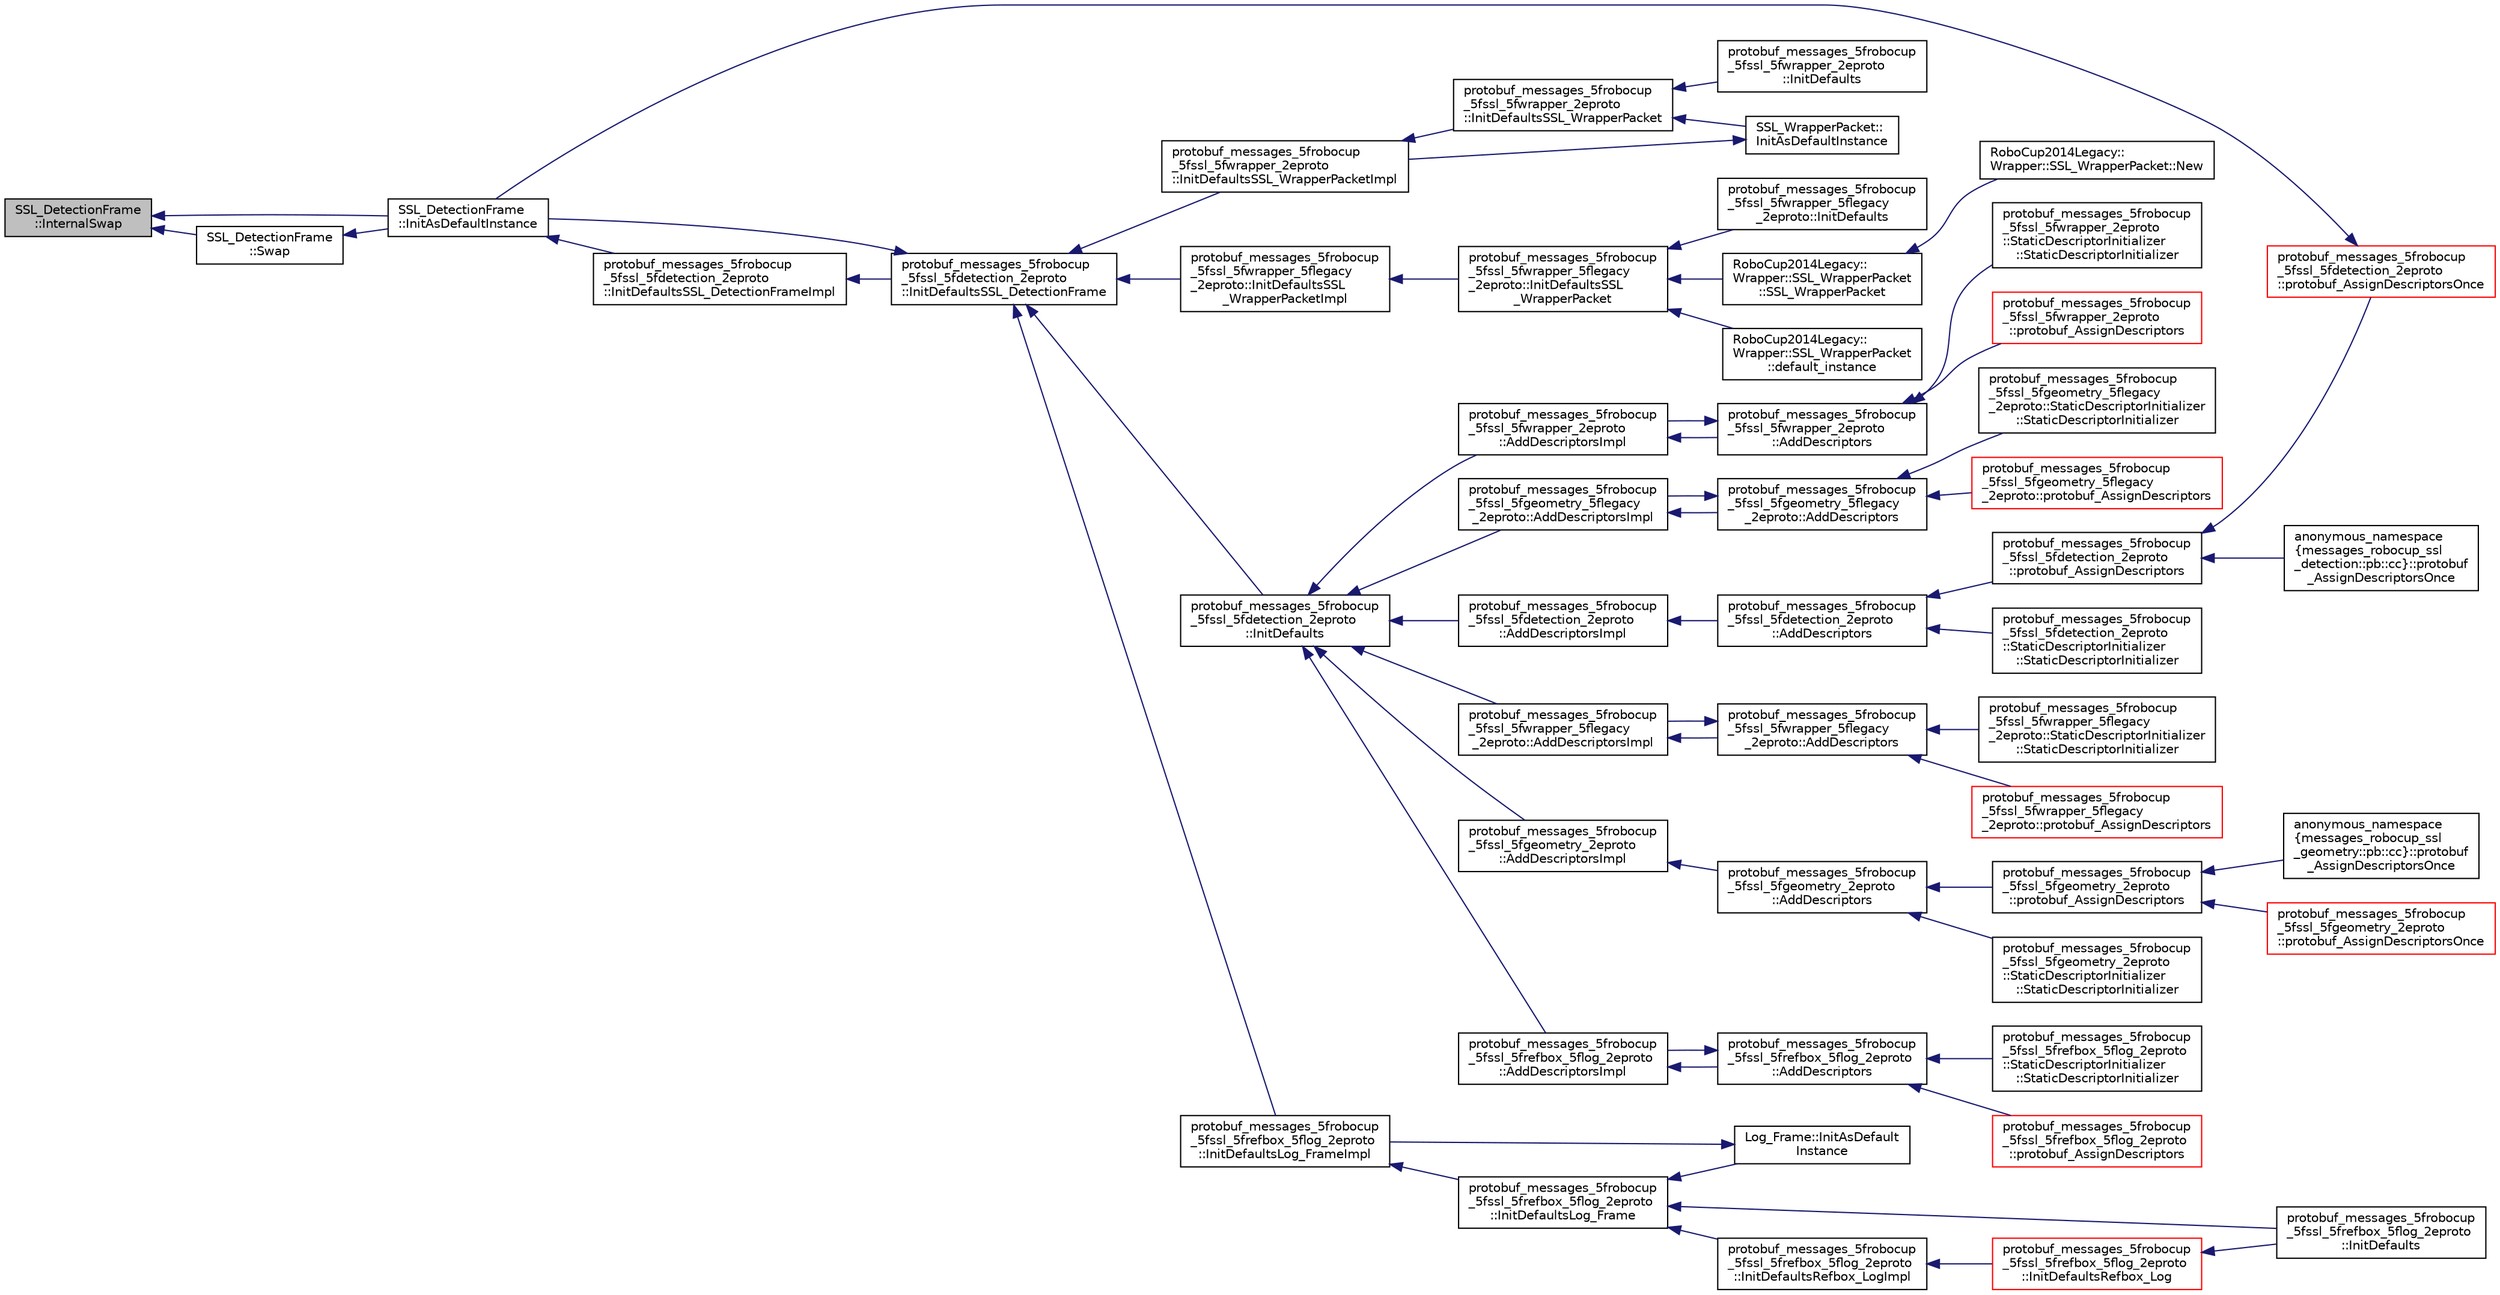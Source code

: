 digraph "SSL_DetectionFrame::InternalSwap"
{
 // INTERACTIVE_SVG=YES
  edge [fontname="Helvetica",fontsize="10",labelfontname="Helvetica",labelfontsize="10"];
  node [fontname="Helvetica",fontsize="10",shape=record];
  rankdir="LR";
  Node1 [label="SSL_DetectionFrame\l::InternalSwap",height=0.2,width=0.4,color="black", fillcolor="grey75", style="filled", fontcolor="black"];
  Node1 -> Node2 [dir="back",color="midnightblue",fontsize="10",style="solid",fontname="Helvetica"];
  Node2 [label="SSL_DetectionFrame\l::InitAsDefaultInstance",height=0.2,width=0.4,color="black", fillcolor="white", style="filled",URL="$d3/dd1/class_s_s_l___detection_frame.html#a9b382e9282b41601ed3f573ef3034714"];
  Node2 -> Node3 [dir="back",color="midnightblue",fontsize="10",style="solid",fontname="Helvetica"];
  Node3 [label="protobuf_messages_5frobocup\l_5fssl_5fdetection_2eproto\l::InitDefaultsSSL_DetectionFrameImpl",height=0.2,width=0.4,color="black", fillcolor="white", style="filled",URL="$da/d58/namespaceprotobuf__messages__5frobocup__5fssl__5fdetection__2eproto.html#abcda01c698ceea69b866bcd77daf6ac7"];
  Node3 -> Node4 [dir="back",color="midnightblue",fontsize="10",style="solid",fontname="Helvetica"];
  Node4 [label="protobuf_messages_5frobocup\l_5fssl_5fdetection_2eproto\l::InitDefaultsSSL_DetectionFrame",height=0.2,width=0.4,color="black", fillcolor="white", style="filled",URL="$da/d58/namespaceprotobuf__messages__5frobocup__5fssl__5fdetection__2eproto.html#aac7e92818d7edf9b3e9276b4e7233458"];
  Node4 -> Node2 [dir="back",color="midnightblue",fontsize="10",style="solid",fontname="Helvetica"];
  Node4 -> Node5 [dir="back",color="midnightblue",fontsize="10",style="solid",fontname="Helvetica"];
  Node5 [label="protobuf_messages_5frobocup\l_5fssl_5fdetection_2eproto\l::InitDefaults",height=0.2,width=0.4,color="black", fillcolor="white", style="filled",URL="$da/d58/namespaceprotobuf__messages__5frobocup__5fssl__5fdetection__2eproto.html#a623b69f0469a599a08aef7a053ca186b"];
  Node5 -> Node6 [dir="back",color="midnightblue",fontsize="10",style="solid",fontname="Helvetica"];
  Node6 [label="protobuf_messages_5frobocup\l_5fssl_5fdetection_2eproto\l::AddDescriptorsImpl",height=0.2,width=0.4,color="black", fillcolor="white", style="filled",URL="$da/d58/namespaceprotobuf__messages__5frobocup__5fssl__5fdetection__2eproto.html#a8b270bfa704ad1004deb0cd81179193c"];
  Node6 -> Node7 [dir="back",color="midnightblue",fontsize="10",style="solid",fontname="Helvetica"];
  Node7 [label="protobuf_messages_5frobocup\l_5fssl_5fdetection_2eproto\l::AddDescriptors",height=0.2,width=0.4,color="black", fillcolor="white", style="filled",URL="$da/d58/namespaceprotobuf__messages__5frobocup__5fssl__5fdetection__2eproto.html#a46b3ad327f8a65123456885780d9ce51"];
  Node7 -> Node8 [dir="back",color="midnightblue",fontsize="10",style="solid",fontname="Helvetica"];
  Node8 [label="protobuf_messages_5frobocup\l_5fssl_5fdetection_2eproto\l::protobuf_AssignDescriptors",height=0.2,width=0.4,color="black", fillcolor="white", style="filled",URL="$da/d58/namespaceprotobuf__messages__5frobocup__5fssl__5fdetection__2eproto.html#ab9f9ee3bd3a082e427d81ddf173b6c77"];
  Node8 -> Node9 [dir="back",color="midnightblue",fontsize="10",style="solid",fontname="Helvetica"];
  Node9 [label="anonymous_namespace\l\{messages_robocup_ssl\l_detection::pb::cc\}::protobuf\l_AssignDescriptorsOnce",height=0.2,width=0.4,color="black", fillcolor="white", style="filled",URL="$d6/dd8/namespaceanonymous__namespace_02messages__robocup__ssl__detection_8pb_8cc_03.html#a781e2325bf540877cf4f95a939a58263"];
  Node8 -> Node10 [dir="back",color="midnightblue",fontsize="10",style="solid",fontname="Helvetica"];
  Node10 [label="protobuf_messages_5frobocup\l_5fssl_5fdetection_2eproto\l::protobuf_AssignDescriptorsOnce",height=0.2,width=0.4,color="red", fillcolor="white", style="filled",URL="$da/d58/namespaceprotobuf__messages__5frobocup__5fssl__5fdetection__2eproto.html#ad8e01c092f9d19f10232e01c40fce1aa"];
  Node10 -> Node2 [dir="back",color="midnightblue",fontsize="10",style="solid",fontname="Helvetica"];
  Node7 -> Node11 [dir="back",color="midnightblue",fontsize="10",style="solid",fontname="Helvetica"];
  Node11 [label="protobuf_messages_5frobocup\l_5fssl_5fdetection_2eproto\l::StaticDescriptorInitializer\l::StaticDescriptorInitializer",height=0.2,width=0.4,color="black", fillcolor="white", style="filled",URL="$de/d32/structprotobuf__messages__5frobocup__5fssl__5fdetection__2eproto_1_1_static_descriptor_initializer.html#a0a5174f0e3470a1141c004dda9f490a4"];
  Node5 -> Node12 [dir="back",color="midnightblue",fontsize="10",style="solid",fontname="Helvetica"];
  Node12 [label="protobuf_messages_5frobocup\l_5fssl_5fgeometry_2eproto\l::AddDescriptorsImpl",height=0.2,width=0.4,color="black", fillcolor="white", style="filled",URL="$d4/d2b/namespaceprotobuf__messages__5frobocup__5fssl__5fgeometry__2eproto.html#a1417be0b6fca2575ef170c61b6675a0c"];
  Node12 -> Node13 [dir="back",color="midnightblue",fontsize="10",style="solid",fontname="Helvetica"];
  Node13 [label="protobuf_messages_5frobocup\l_5fssl_5fgeometry_2eproto\l::AddDescriptors",height=0.2,width=0.4,color="black", fillcolor="white", style="filled",URL="$d4/d2b/namespaceprotobuf__messages__5frobocup__5fssl__5fgeometry__2eproto.html#a4c5109daf63949a17a1a516ded791b41"];
  Node13 -> Node14 [dir="back",color="midnightblue",fontsize="10",style="solid",fontname="Helvetica"];
  Node14 [label="protobuf_messages_5frobocup\l_5fssl_5fgeometry_2eproto\l::protobuf_AssignDescriptors",height=0.2,width=0.4,color="black", fillcolor="white", style="filled",URL="$d4/d2b/namespaceprotobuf__messages__5frobocup__5fssl__5fgeometry__2eproto.html#a4d3ff4b674f7cba1c6523a136ad4b76f"];
  Node14 -> Node15 [dir="back",color="midnightblue",fontsize="10",style="solid",fontname="Helvetica"];
  Node15 [label="anonymous_namespace\l\{messages_robocup_ssl\l_geometry::pb::cc\}::protobuf\l_AssignDescriptorsOnce",height=0.2,width=0.4,color="black", fillcolor="white", style="filled",URL="$dc/dd2/namespaceanonymous__namespace_02messages__robocup__ssl__geometry_8pb_8cc_03.html#adfa224c43768a879e03e391648e0e9d5"];
  Node14 -> Node16 [dir="back",color="midnightblue",fontsize="10",style="solid",fontname="Helvetica"];
  Node16 [label="protobuf_messages_5frobocup\l_5fssl_5fgeometry_2eproto\l::protobuf_AssignDescriptorsOnce",height=0.2,width=0.4,color="red", fillcolor="white", style="filled",URL="$d4/d2b/namespaceprotobuf__messages__5frobocup__5fssl__5fgeometry__2eproto.html#a81e8b645220da98df323923b73eed9c1"];
  Node13 -> Node17 [dir="back",color="midnightblue",fontsize="10",style="solid",fontname="Helvetica"];
  Node17 [label="protobuf_messages_5frobocup\l_5fssl_5fgeometry_2eproto\l::StaticDescriptorInitializer\l::StaticDescriptorInitializer",height=0.2,width=0.4,color="black", fillcolor="white", style="filled",URL="$d8/d32/structprotobuf__messages__5frobocup__5fssl__5fgeometry__2eproto_1_1_static_descriptor_initializer.html#ab9d3c9cdb895f7d45895ba8a38d6f89f"];
  Node5 -> Node18 [dir="back",color="midnightblue",fontsize="10",style="solid",fontname="Helvetica"];
  Node18 [label="protobuf_messages_5frobocup\l_5fssl_5frefbox_5flog_2eproto\l::AddDescriptorsImpl",height=0.2,width=0.4,color="black", fillcolor="white", style="filled",URL="$d4/dad/namespaceprotobuf__messages__5frobocup__5fssl__5frefbox__5flog__2eproto.html#a4cc54d8cb777364ecd8f8d73de619333"];
  Node18 -> Node19 [dir="back",color="midnightblue",fontsize="10",style="solid",fontname="Helvetica"];
  Node19 [label="protobuf_messages_5frobocup\l_5fssl_5frefbox_5flog_2eproto\l::AddDescriptors",height=0.2,width=0.4,color="black", fillcolor="white", style="filled",URL="$d4/dad/namespaceprotobuf__messages__5frobocup__5fssl__5frefbox__5flog__2eproto.html#adb6e97ce1a856702e3ae475e3db4ec20"];
  Node19 -> Node20 [dir="back",color="midnightblue",fontsize="10",style="solid",fontname="Helvetica"];
  Node20 [label="protobuf_messages_5frobocup\l_5fssl_5frefbox_5flog_2eproto\l::protobuf_AssignDescriptors",height=0.2,width=0.4,color="red", fillcolor="white", style="filled",URL="$d4/dad/namespaceprotobuf__messages__5frobocup__5fssl__5frefbox__5flog__2eproto.html#ac70af3819b74b5edb139a5d892c1384e"];
  Node19 -> Node18 [dir="back",color="midnightblue",fontsize="10",style="solid",fontname="Helvetica"];
  Node19 -> Node21 [dir="back",color="midnightblue",fontsize="10",style="solid",fontname="Helvetica"];
  Node21 [label="protobuf_messages_5frobocup\l_5fssl_5frefbox_5flog_2eproto\l::StaticDescriptorInitializer\l::StaticDescriptorInitializer",height=0.2,width=0.4,color="black", fillcolor="white", style="filled",URL="$d8/d18/structprotobuf__messages__5frobocup__5fssl__5frefbox__5flog__2eproto_1_1_static_descriptor_initializer.html#adebde36eb871a1d0a03b1260f9f83cc5"];
  Node5 -> Node22 [dir="back",color="midnightblue",fontsize="10",style="solid",fontname="Helvetica"];
  Node22 [label="protobuf_messages_5frobocup\l_5fssl_5fwrapper_2eproto\l::AddDescriptorsImpl",height=0.2,width=0.4,color="black", fillcolor="white", style="filled",URL="$dd/db5/namespaceprotobuf__messages__5frobocup__5fssl__5fwrapper__2eproto.html#aef74cb4093f9075d0f79133232f934e5"];
  Node22 -> Node23 [dir="back",color="midnightblue",fontsize="10",style="solid",fontname="Helvetica"];
  Node23 [label="protobuf_messages_5frobocup\l_5fssl_5fwrapper_2eproto\l::AddDescriptors",height=0.2,width=0.4,color="black", fillcolor="white", style="filled",URL="$dd/db5/namespaceprotobuf__messages__5frobocup__5fssl__5fwrapper__2eproto.html#a6d69084baf4c2ec1e1087e313bd51c6c"];
  Node23 -> Node24 [dir="back",color="midnightblue",fontsize="10",style="solid",fontname="Helvetica"];
  Node24 [label="protobuf_messages_5frobocup\l_5fssl_5fwrapper_2eproto\l::protobuf_AssignDescriptors",height=0.2,width=0.4,color="red", fillcolor="white", style="filled",URL="$dd/db5/namespaceprotobuf__messages__5frobocup__5fssl__5fwrapper__2eproto.html#af4c7f8682d9de22ebe71197ce08cbef3"];
  Node23 -> Node22 [dir="back",color="midnightblue",fontsize="10",style="solid",fontname="Helvetica"];
  Node23 -> Node25 [dir="back",color="midnightblue",fontsize="10",style="solid",fontname="Helvetica"];
  Node25 [label="protobuf_messages_5frobocup\l_5fssl_5fwrapper_2eproto\l::StaticDescriptorInitializer\l::StaticDescriptorInitializer",height=0.2,width=0.4,color="black", fillcolor="white", style="filled",URL="$d9/dea/structprotobuf__messages__5frobocup__5fssl__5fwrapper__2eproto_1_1_static_descriptor_initializer.html#ac92c112f814e1d982bfb9bc556c0c906"];
  Node5 -> Node26 [dir="back",color="midnightblue",fontsize="10",style="solid",fontname="Helvetica"];
  Node26 [label="protobuf_messages_5frobocup\l_5fssl_5fgeometry_5flegacy\l_2eproto::AddDescriptorsImpl",height=0.2,width=0.4,color="black", fillcolor="white", style="filled",URL="$de/d4b/namespaceprotobuf__messages__5frobocup__5fssl__5fgeometry__5flegacy__2eproto.html#a23fe1f9cfacd0e411d7ab167c10b9279"];
  Node26 -> Node27 [dir="back",color="midnightblue",fontsize="10",style="solid",fontname="Helvetica"];
  Node27 [label="protobuf_messages_5frobocup\l_5fssl_5fgeometry_5flegacy\l_2eproto::AddDescriptors",height=0.2,width=0.4,color="black", fillcolor="white", style="filled",URL="$de/d4b/namespaceprotobuf__messages__5frobocup__5fssl__5fgeometry__5flegacy__2eproto.html#ab93a4b2f4ecd804bb944d898659f95d9"];
  Node27 -> Node28 [dir="back",color="midnightblue",fontsize="10",style="solid",fontname="Helvetica"];
  Node28 [label="protobuf_messages_5frobocup\l_5fssl_5fgeometry_5flegacy\l_2eproto::protobuf_AssignDescriptors",height=0.2,width=0.4,color="red", fillcolor="white", style="filled",URL="$de/d4b/namespaceprotobuf__messages__5frobocup__5fssl__5fgeometry__5flegacy__2eproto.html#abbe871c21f496d77d61666a99e4785fb"];
  Node27 -> Node26 [dir="back",color="midnightblue",fontsize="10",style="solid",fontname="Helvetica"];
  Node27 -> Node29 [dir="back",color="midnightblue",fontsize="10",style="solid",fontname="Helvetica"];
  Node29 [label="protobuf_messages_5frobocup\l_5fssl_5fgeometry_5flegacy\l_2eproto::StaticDescriptorInitializer\l::StaticDescriptorInitializer",height=0.2,width=0.4,color="black", fillcolor="white", style="filled",URL="$df/d20/structprotobuf__messages__5frobocup__5fssl__5fgeometry__5flegacy__2eproto_1_1_static_descriptor_initializer.html#a7cddc8c81ce898942e336d9820ecba69"];
  Node5 -> Node30 [dir="back",color="midnightblue",fontsize="10",style="solid",fontname="Helvetica"];
  Node30 [label="protobuf_messages_5frobocup\l_5fssl_5fwrapper_5flegacy\l_2eproto::AddDescriptorsImpl",height=0.2,width=0.4,color="black", fillcolor="white", style="filled",URL="$d6/de3/namespaceprotobuf__messages__5frobocup__5fssl__5fwrapper__5flegacy__2eproto.html#a656fc0a51aa128b2de08a2156fcbfbd3"];
  Node30 -> Node31 [dir="back",color="midnightblue",fontsize="10",style="solid",fontname="Helvetica"];
  Node31 [label="protobuf_messages_5frobocup\l_5fssl_5fwrapper_5flegacy\l_2eproto::AddDescriptors",height=0.2,width=0.4,color="black", fillcolor="white", style="filled",URL="$d6/de3/namespaceprotobuf__messages__5frobocup__5fssl__5fwrapper__5flegacy__2eproto.html#a8be635c20af48e8a4265181f2dc978e8"];
  Node31 -> Node32 [dir="back",color="midnightblue",fontsize="10",style="solid",fontname="Helvetica"];
  Node32 [label="protobuf_messages_5frobocup\l_5fssl_5fwrapper_5flegacy\l_2eproto::protobuf_AssignDescriptors",height=0.2,width=0.4,color="red", fillcolor="white", style="filled",URL="$d6/de3/namespaceprotobuf__messages__5frobocup__5fssl__5fwrapper__5flegacy__2eproto.html#ad6870add0fd8e5bec22593ac5253aefe"];
  Node31 -> Node30 [dir="back",color="midnightblue",fontsize="10",style="solid",fontname="Helvetica"];
  Node31 -> Node33 [dir="back",color="midnightblue",fontsize="10",style="solid",fontname="Helvetica"];
  Node33 [label="protobuf_messages_5frobocup\l_5fssl_5fwrapper_5flegacy\l_2eproto::StaticDescriptorInitializer\l::StaticDescriptorInitializer",height=0.2,width=0.4,color="black", fillcolor="white", style="filled",URL="$d0/d33/structprotobuf__messages__5frobocup__5fssl__5fwrapper__5flegacy__2eproto_1_1_static_descriptor_initializer.html#ae33d8b2281babb29d68a436543a0883f"];
  Node4 -> Node34 [dir="back",color="midnightblue",fontsize="10",style="solid",fontname="Helvetica"];
  Node34 [label="protobuf_messages_5frobocup\l_5fssl_5frefbox_5flog_2eproto\l::InitDefaultsLog_FrameImpl",height=0.2,width=0.4,color="black", fillcolor="white", style="filled",URL="$d4/dad/namespaceprotobuf__messages__5frobocup__5fssl__5frefbox__5flog__2eproto.html#abd9882c034981ae8ac1921514d48dde7"];
  Node34 -> Node35 [dir="back",color="midnightblue",fontsize="10",style="solid",fontname="Helvetica"];
  Node35 [label="protobuf_messages_5frobocup\l_5fssl_5frefbox_5flog_2eproto\l::InitDefaultsLog_Frame",height=0.2,width=0.4,color="black", fillcolor="white", style="filled",URL="$d4/dad/namespaceprotobuf__messages__5frobocup__5fssl__5frefbox__5flog__2eproto.html#aef301de1aceeffdd6d5205a9b9346491"];
  Node35 -> Node36 [dir="back",color="midnightblue",fontsize="10",style="solid",fontname="Helvetica"];
  Node36 [label="protobuf_messages_5frobocup\l_5fssl_5frefbox_5flog_2eproto\l::InitDefaultsRefbox_LogImpl",height=0.2,width=0.4,color="black", fillcolor="white", style="filled",URL="$d4/dad/namespaceprotobuf__messages__5frobocup__5fssl__5frefbox__5flog__2eproto.html#ac64137e00c06b68ff9a3f318aef43928"];
  Node36 -> Node37 [dir="back",color="midnightblue",fontsize="10",style="solid",fontname="Helvetica"];
  Node37 [label="protobuf_messages_5frobocup\l_5fssl_5frefbox_5flog_2eproto\l::InitDefaultsRefbox_Log",height=0.2,width=0.4,color="red", fillcolor="white", style="filled",URL="$d4/dad/namespaceprotobuf__messages__5frobocup__5fssl__5frefbox__5flog__2eproto.html#a6adbd2849cec4368e5402da887595007"];
  Node37 -> Node38 [dir="back",color="midnightblue",fontsize="10",style="solid",fontname="Helvetica"];
  Node38 [label="protobuf_messages_5frobocup\l_5fssl_5frefbox_5flog_2eproto\l::InitDefaults",height=0.2,width=0.4,color="black", fillcolor="white", style="filled",URL="$d4/dad/namespaceprotobuf__messages__5frobocup__5fssl__5frefbox__5flog__2eproto.html#abd3328f4ac13d63375090ce29d01bd2b"];
  Node35 -> Node39 [dir="back",color="midnightblue",fontsize="10",style="solid",fontname="Helvetica"];
  Node39 [label="Log_Frame::InitAsDefault\lInstance",height=0.2,width=0.4,color="black", fillcolor="white", style="filled",URL="$da/d8c/class_log___frame.html#a4527e10e9dcdb77b87edf65115e0f628"];
  Node39 -> Node34 [dir="back",color="midnightblue",fontsize="10",style="solid",fontname="Helvetica"];
  Node35 -> Node38 [dir="back",color="midnightblue",fontsize="10",style="solid",fontname="Helvetica"];
  Node4 -> Node40 [dir="back",color="midnightblue",fontsize="10",style="solid",fontname="Helvetica"];
  Node40 [label="protobuf_messages_5frobocup\l_5fssl_5fwrapper_2eproto\l::InitDefaultsSSL_WrapperPacketImpl",height=0.2,width=0.4,color="black", fillcolor="white", style="filled",URL="$dd/db5/namespaceprotobuf__messages__5frobocup__5fssl__5fwrapper__2eproto.html#a80dce5872ee3d4a49e79ed6b67ead2b6"];
  Node40 -> Node41 [dir="back",color="midnightblue",fontsize="10",style="solid",fontname="Helvetica"];
  Node41 [label="protobuf_messages_5frobocup\l_5fssl_5fwrapper_2eproto\l::InitDefaultsSSL_WrapperPacket",height=0.2,width=0.4,color="black", fillcolor="white", style="filled",URL="$dd/db5/namespaceprotobuf__messages__5frobocup__5fssl__5fwrapper__2eproto.html#a759b1903d56c9a9d75043f593d768578"];
  Node41 -> Node42 [dir="back",color="midnightblue",fontsize="10",style="solid",fontname="Helvetica"];
  Node42 [label="SSL_WrapperPacket::\lInitAsDefaultInstance",height=0.2,width=0.4,color="black", fillcolor="white", style="filled",URL="$d3/ddc/class_s_s_l___wrapper_packet.html#ae6927fbac123ba2e3b682c0a895940cb"];
  Node42 -> Node40 [dir="back",color="midnightblue",fontsize="10",style="solid",fontname="Helvetica"];
  Node41 -> Node43 [dir="back",color="midnightblue",fontsize="10",style="solid",fontname="Helvetica"];
  Node43 [label="protobuf_messages_5frobocup\l_5fssl_5fwrapper_2eproto\l::InitDefaults",height=0.2,width=0.4,color="black", fillcolor="white", style="filled",URL="$dd/db5/namespaceprotobuf__messages__5frobocup__5fssl__5fwrapper__2eproto.html#a5c74e25b29edbf9a0f0ff80d5d914b22"];
  Node4 -> Node44 [dir="back",color="midnightblue",fontsize="10",style="solid",fontname="Helvetica"];
  Node44 [label="protobuf_messages_5frobocup\l_5fssl_5fwrapper_5flegacy\l_2eproto::InitDefaultsSSL\l_WrapperPacketImpl",height=0.2,width=0.4,color="black", fillcolor="white", style="filled",URL="$d6/de3/namespaceprotobuf__messages__5frobocup__5fssl__5fwrapper__5flegacy__2eproto.html#a99e7a833c82e02a8db1f8b46a921eee5"];
  Node44 -> Node45 [dir="back",color="midnightblue",fontsize="10",style="solid",fontname="Helvetica"];
  Node45 [label="protobuf_messages_5frobocup\l_5fssl_5fwrapper_5flegacy\l_2eproto::InitDefaultsSSL\l_WrapperPacket",height=0.2,width=0.4,color="black", fillcolor="white", style="filled",URL="$d6/de3/namespaceprotobuf__messages__5frobocup__5fssl__5fwrapper__5flegacy__2eproto.html#ad1f8b5692de91a37a9723958e72904d1"];
  Node45 -> Node46 [dir="back",color="midnightblue",fontsize="10",style="solid",fontname="Helvetica"];
  Node46 [label="RoboCup2014Legacy::\lWrapper::SSL_WrapperPacket\l::SSL_WrapperPacket",height=0.2,width=0.4,color="black", fillcolor="white", style="filled",URL="$d6/d23/class_robo_cup2014_legacy_1_1_wrapper_1_1_s_s_l___wrapper_packet.html#a59388d84905d348178b490c966e6f85c"];
  Node46 -> Node47 [dir="back",color="midnightblue",fontsize="10",style="solid",fontname="Helvetica"];
  Node47 [label="RoboCup2014Legacy::\lWrapper::SSL_WrapperPacket::New",height=0.2,width=0.4,color="black", fillcolor="white", style="filled",URL="$d6/d23/class_robo_cup2014_legacy_1_1_wrapper_1_1_s_s_l___wrapper_packet.html#aa2623cfc2a6d0b7f3e3869c442af7dc4"];
  Node45 -> Node48 [dir="back",color="midnightblue",fontsize="10",style="solid",fontname="Helvetica"];
  Node48 [label="RoboCup2014Legacy::\lWrapper::SSL_WrapperPacket\l::default_instance",height=0.2,width=0.4,color="black", fillcolor="white", style="filled",URL="$d6/d23/class_robo_cup2014_legacy_1_1_wrapper_1_1_s_s_l___wrapper_packet.html#a1fbc5a97f510d5629aa8badac6fb5968"];
  Node45 -> Node49 [dir="back",color="midnightblue",fontsize="10",style="solid",fontname="Helvetica"];
  Node49 [label="protobuf_messages_5frobocup\l_5fssl_5fwrapper_5flegacy\l_2eproto::InitDefaults",height=0.2,width=0.4,color="black", fillcolor="white", style="filled",URL="$d6/de3/namespaceprotobuf__messages__5frobocup__5fssl__5fwrapper__5flegacy__2eproto.html#ae28ebaeae140baabb93f147e6a26be70"];
  Node1 -> Node50 [dir="back",color="midnightblue",fontsize="10",style="solid",fontname="Helvetica"];
  Node50 [label="SSL_DetectionFrame\l::Swap",height=0.2,width=0.4,color="black", fillcolor="white", style="filled",URL="$d3/dd1/class_s_s_l___detection_frame.html#a77704a10d1392e29ab9494b81987b92a"];
  Node50 -> Node2 [dir="back",color="midnightblue",fontsize="10",style="solid",fontname="Helvetica"];
}
